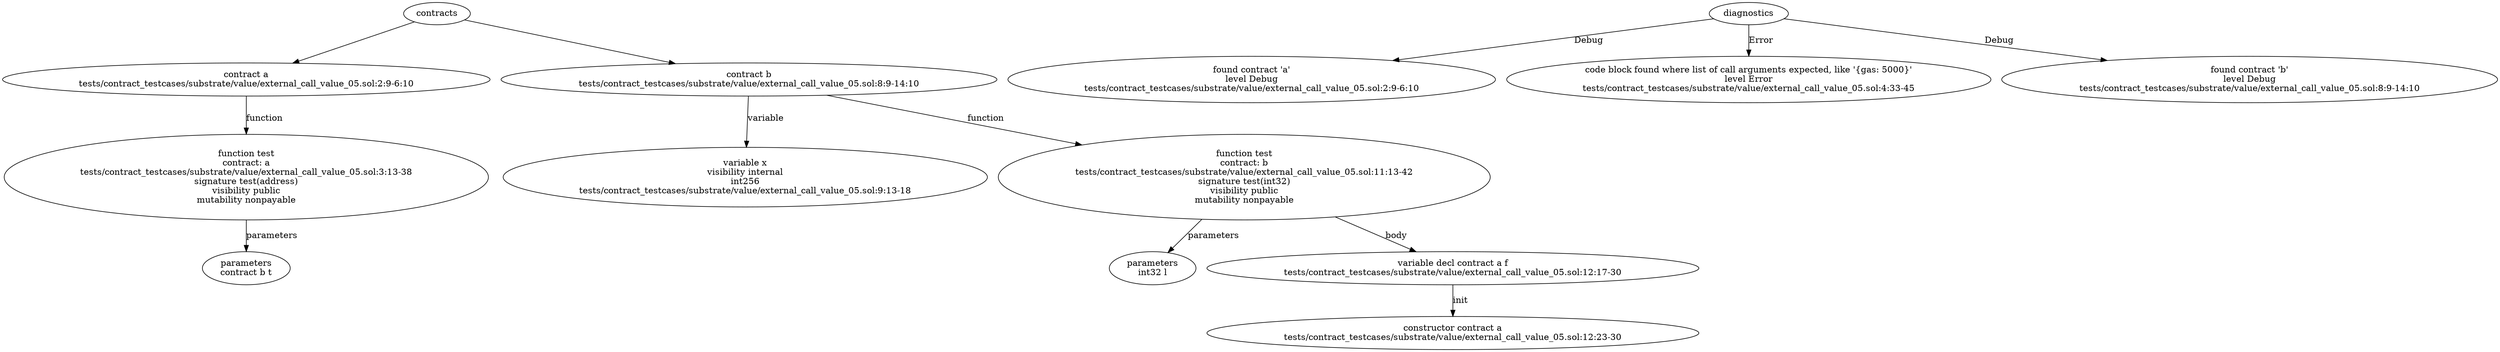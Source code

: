 strict digraph "tests/contract_testcases/substrate/value/external_call_value_05.sol" {
	contract [label="contract a\ntests/contract_testcases/substrate/value/external_call_value_05.sol:2:9-6:10"]
	test [label="function test\ncontract: a\ntests/contract_testcases/substrate/value/external_call_value_05.sol:3:13-38\nsignature test(address)\nvisibility public\nmutability nonpayable"]
	parameters [label="parameters\ncontract b t"]
	contract_4 [label="contract b\ntests/contract_testcases/substrate/value/external_call_value_05.sol:8:9-14:10"]
	var [label="variable x\nvisibility internal\nint256\ntests/contract_testcases/substrate/value/external_call_value_05.sol:9:13-18"]
	test_6 [label="function test\ncontract: b\ntests/contract_testcases/substrate/value/external_call_value_05.sol:11:13-42\nsignature test(int32)\nvisibility public\nmutability nonpayable"]
	parameters_7 [label="parameters\nint32 l"]
	var_decl [label="variable decl contract a f\ntests/contract_testcases/substrate/value/external_call_value_05.sol:12:17-30"]
	constructor [label="constructor contract a\ntests/contract_testcases/substrate/value/external_call_value_05.sol:12:23-30"]
	diagnostic [label="found contract 'a'\nlevel Debug\ntests/contract_testcases/substrate/value/external_call_value_05.sol:2:9-6:10"]
	diagnostic_12 [label="code block found where list of call arguments expected, like '{gas: 5000}'\nlevel Error\ntests/contract_testcases/substrate/value/external_call_value_05.sol:4:33-45"]
	diagnostic_13 [label="found contract 'b'\nlevel Debug\ntests/contract_testcases/substrate/value/external_call_value_05.sol:8:9-14:10"]
	contracts -> contract
	contract -> test [label="function"]
	test -> parameters [label="parameters"]
	contracts -> contract_4
	contract_4 -> var [label="variable"]
	contract_4 -> test_6 [label="function"]
	test_6 -> parameters_7 [label="parameters"]
	test_6 -> var_decl [label="body"]
	var_decl -> constructor [label="init"]
	diagnostics -> diagnostic [label="Debug"]
	diagnostics -> diagnostic_12 [label="Error"]
	diagnostics -> diagnostic_13 [label="Debug"]
}
